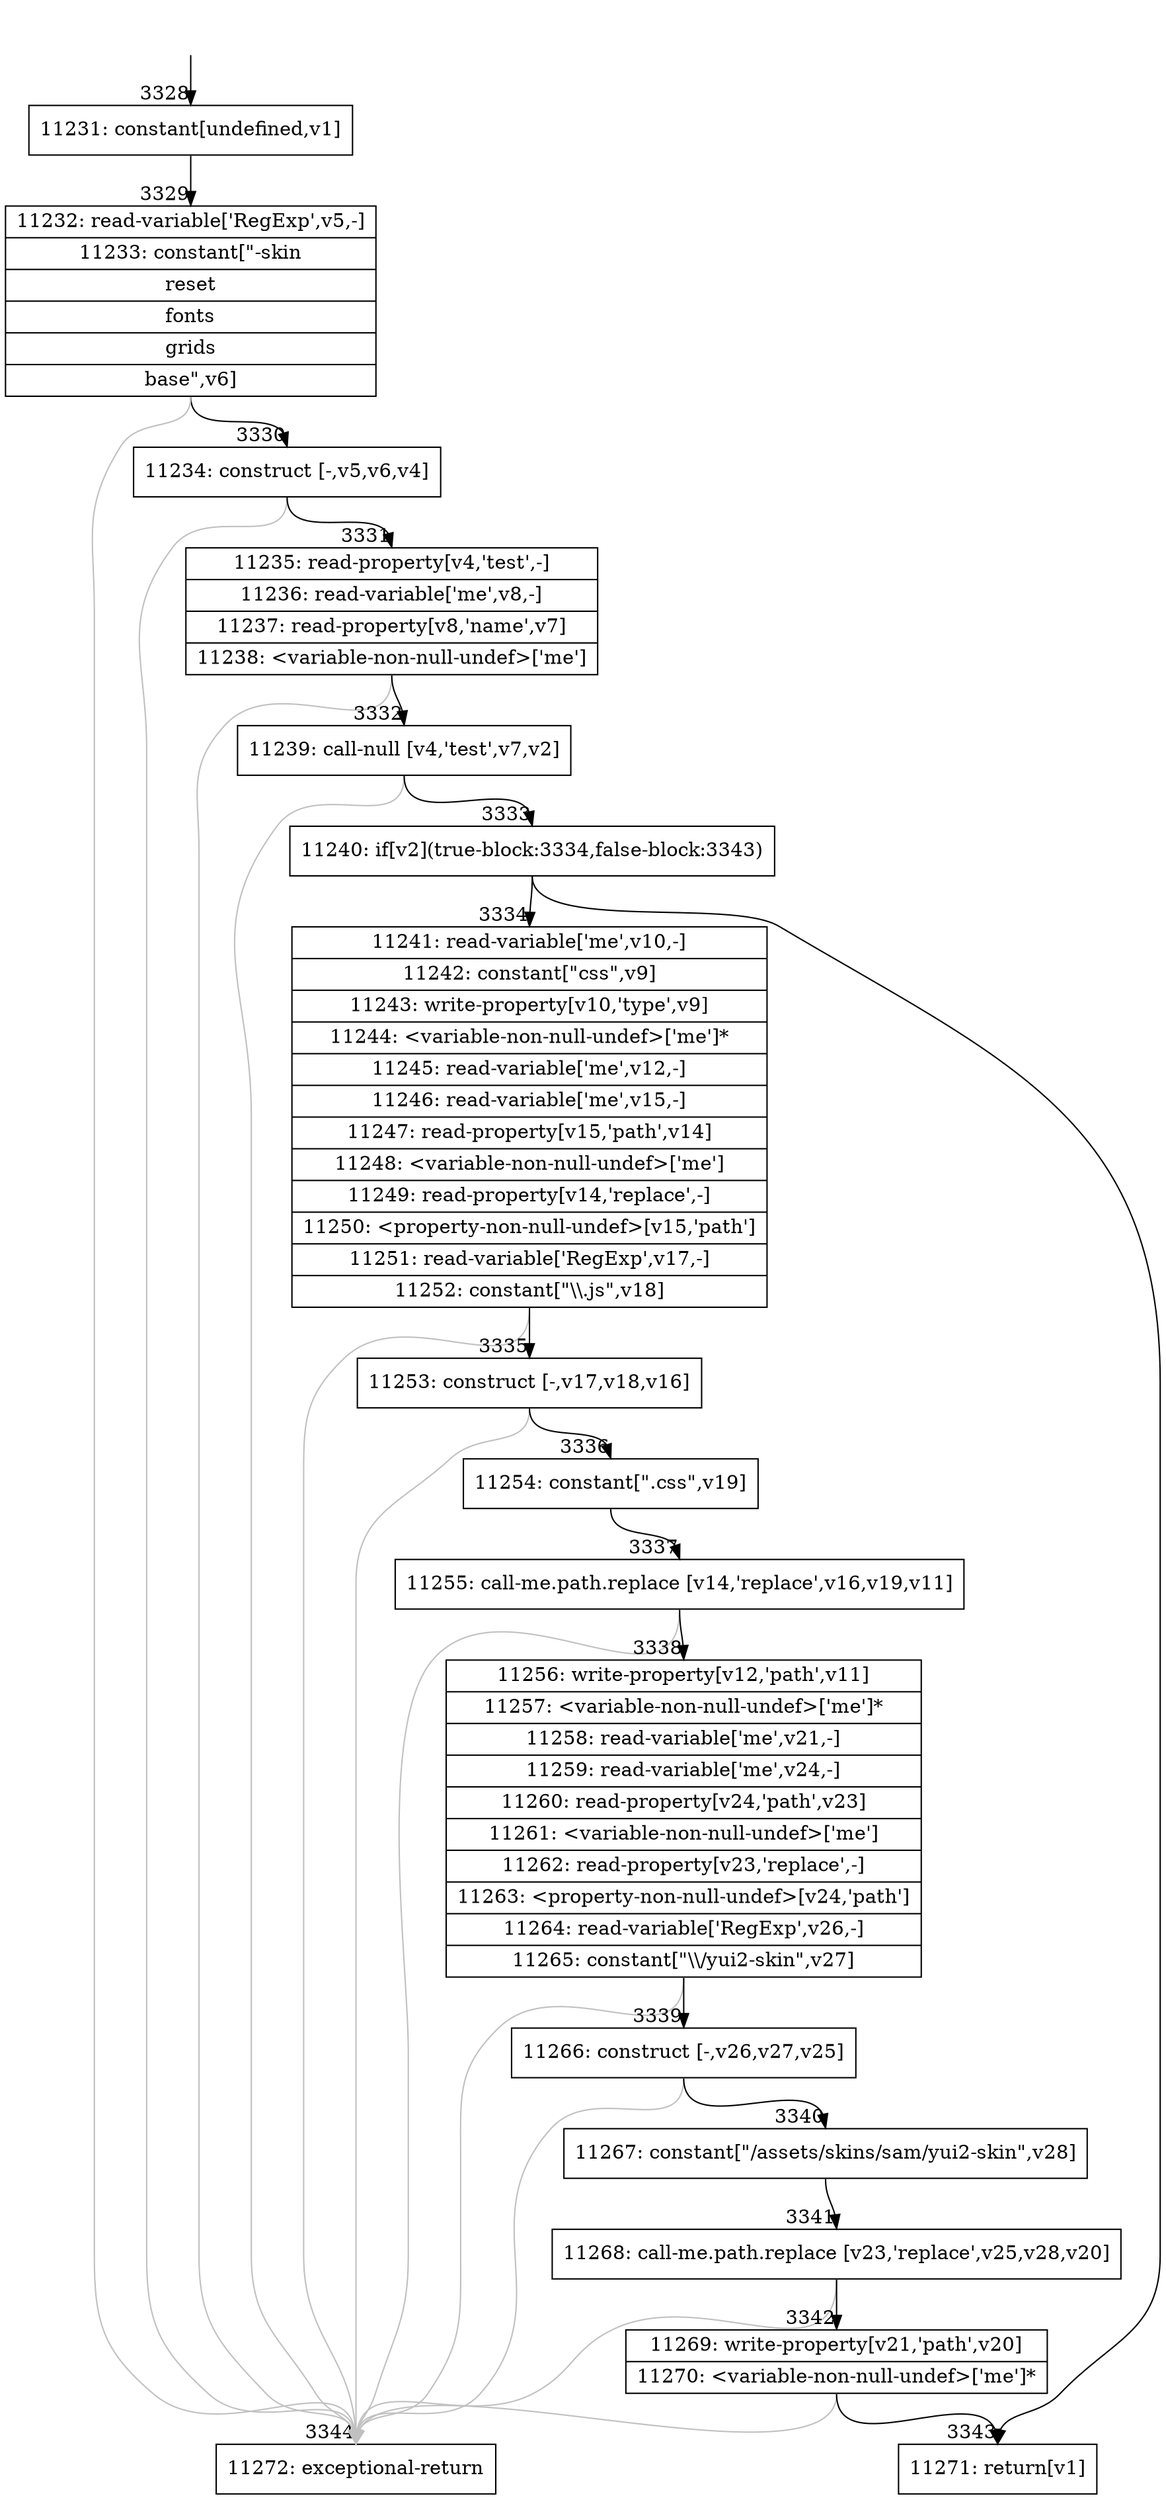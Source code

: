 digraph {
rankdir="TD"
BB_entry178[shape=none,label=""];
BB_entry178 -> BB3328 [tailport=s, headport=n, headlabel="    3328"]
BB3328 [shape=record label="{11231: constant[undefined,v1]}" ] 
BB3328 -> BB3329 [tailport=s, headport=n, headlabel="      3329"]
BB3329 [shape=record label="{11232: read-variable['RegExp',v5,-]|11233: constant[\"-skin|reset|fonts|grids|base\",v6]}" ] 
BB3329 -> BB3330 [tailport=s, headport=n, headlabel="      3330"]
BB3329 -> BB3344 [tailport=s, headport=n, color=gray, headlabel="      3344"]
BB3330 [shape=record label="{11234: construct [-,v5,v6,v4]}" ] 
BB3330 -> BB3331 [tailport=s, headport=n, headlabel="      3331"]
BB3330 -> BB3344 [tailport=s, headport=n, color=gray]
BB3331 [shape=record label="{11235: read-property[v4,'test',-]|11236: read-variable['me',v8,-]|11237: read-property[v8,'name',v7]|11238: \<variable-non-null-undef\>['me']}" ] 
BB3331 -> BB3332 [tailport=s, headport=n, headlabel="      3332"]
BB3331 -> BB3344 [tailport=s, headport=n, color=gray]
BB3332 [shape=record label="{11239: call-null [v4,'test',v7,v2]}" ] 
BB3332 -> BB3333 [tailport=s, headport=n, headlabel="      3333"]
BB3332 -> BB3344 [tailport=s, headport=n, color=gray]
BB3333 [shape=record label="{11240: if[v2](true-block:3334,false-block:3343)}" ] 
BB3333 -> BB3334 [tailport=s, headport=n, headlabel="      3334"]
BB3333 -> BB3343 [tailport=s, headport=n, headlabel="      3343"]
BB3334 [shape=record label="{11241: read-variable['me',v10,-]|11242: constant[\"css\",v9]|11243: write-property[v10,'type',v9]|11244: \<variable-non-null-undef\>['me']*|11245: read-variable['me',v12,-]|11246: read-variable['me',v15,-]|11247: read-property[v15,'path',v14]|11248: \<variable-non-null-undef\>['me']|11249: read-property[v14,'replace',-]|11250: \<property-non-null-undef\>[v15,'path']|11251: read-variable['RegExp',v17,-]|11252: constant[\"\\\\.js\",v18]}" ] 
BB3334 -> BB3335 [tailport=s, headport=n, headlabel="      3335"]
BB3334 -> BB3344 [tailport=s, headport=n, color=gray]
BB3335 [shape=record label="{11253: construct [-,v17,v18,v16]}" ] 
BB3335 -> BB3336 [tailport=s, headport=n, headlabel="      3336"]
BB3335 -> BB3344 [tailport=s, headport=n, color=gray]
BB3336 [shape=record label="{11254: constant[\".css\",v19]}" ] 
BB3336 -> BB3337 [tailport=s, headport=n, headlabel="      3337"]
BB3337 [shape=record label="{11255: call-me.path.replace [v14,'replace',v16,v19,v11]}" ] 
BB3337 -> BB3338 [tailport=s, headport=n, headlabel="      3338"]
BB3337 -> BB3344 [tailport=s, headport=n, color=gray]
BB3338 [shape=record label="{11256: write-property[v12,'path',v11]|11257: \<variable-non-null-undef\>['me']*|11258: read-variable['me',v21,-]|11259: read-variable['me',v24,-]|11260: read-property[v24,'path',v23]|11261: \<variable-non-null-undef\>['me']|11262: read-property[v23,'replace',-]|11263: \<property-non-null-undef\>[v24,'path']|11264: read-variable['RegExp',v26,-]|11265: constant[\"\\\\/yui2-skin\",v27]}" ] 
BB3338 -> BB3339 [tailport=s, headport=n, headlabel="      3339"]
BB3338 -> BB3344 [tailport=s, headport=n, color=gray]
BB3339 [shape=record label="{11266: construct [-,v26,v27,v25]}" ] 
BB3339 -> BB3340 [tailport=s, headport=n, headlabel="      3340"]
BB3339 -> BB3344 [tailport=s, headport=n, color=gray]
BB3340 [shape=record label="{11267: constant[\"/assets/skins/sam/yui2-skin\",v28]}" ] 
BB3340 -> BB3341 [tailport=s, headport=n, headlabel="      3341"]
BB3341 [shape=record label="{11268: call-me.path.replace [v23,'replace',v25,v28,v20]}" ] 
BB3341 -> BB3342 [tailport=s, headport=n, headlabel="      3342"]
BB3341 -> BB3344 [tailport=s, headport=n, color=gray]
BB3342 [shape=record label="{11269: write-property[v21,'path',v20]|11270: \<variable-non-null-undef\>['me']*}" ] 
BB3342 -> BB3343 [tailport=s, headport=n]
BB3342 -> BB3344 [tailport=s, headport=n, color=gray]
BB3343 [shape=record label="{11271: return[v1]}" ] 
BB3344 [shape=record label="{11272: exceptional-return}" ] 
//#$~ 5629
}
